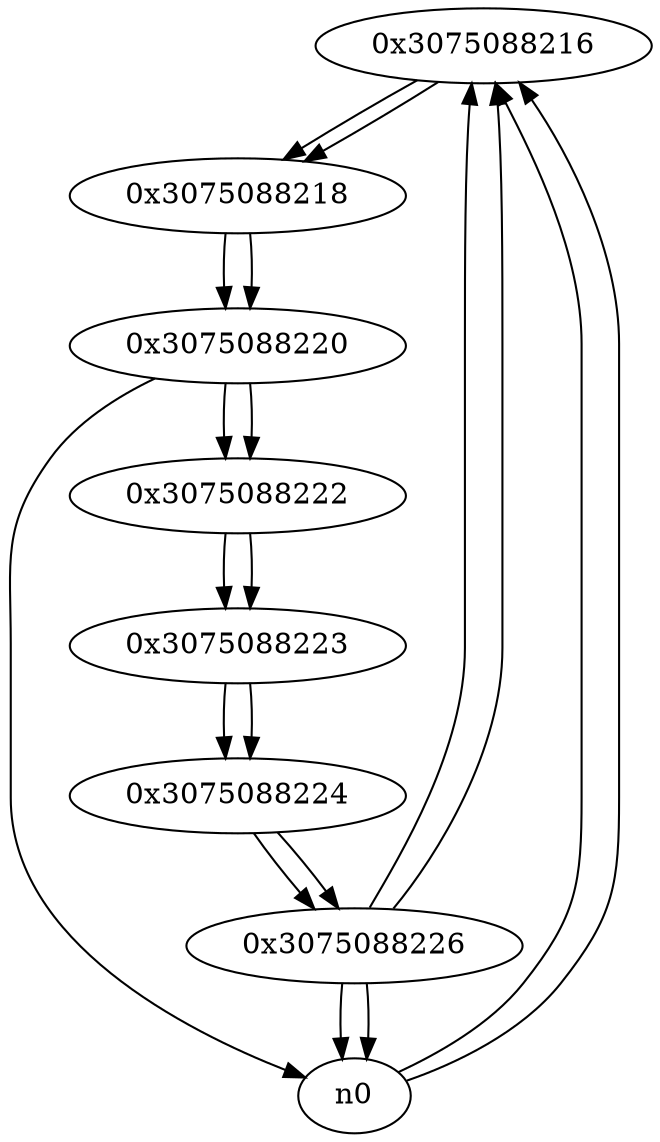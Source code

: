 digraph G{
/* nodes */
  n1 [label="0x3075088216"]
  n2 [label="0x3075088218"]
  n3 [label="0x3075088220"]
  n4 [label="0x3075088222"]
  n5 [label="0x3075088223"]
  n6 [label="0x3075088224"]
  n7 [label="0x3075088226"]
/* edges */
n1 -> n2;
n0 -> n1;
n7 -> n1;
n0 -> n1;
n2 -> n3;
n1 -> n2;
n3 -> n4;
n3 -> n0;
n2 -> n3;
n4 -> n5;
n3 -> n4;
n5 -> n6;
n4 -> n5;
n6 -> n7;
n5 -> n6;
n7 -> n0;
n7 -> n1;
n7 -> n0;
n6 -> n7;
}
